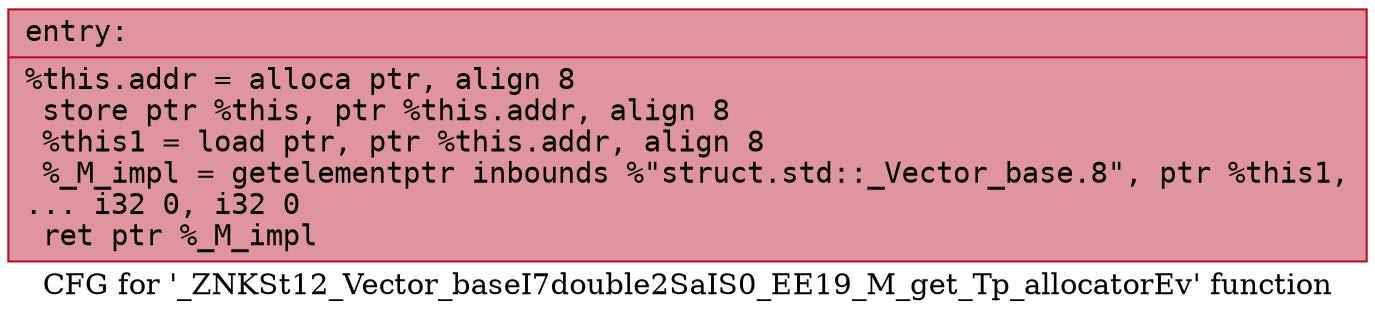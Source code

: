 digraph "CFG for '_ZNKSt12_Vector_baseI7double2SaIS0_EE19_M_get_Tp_allocatorEv' function" {
	label="CFG for '_ZNKSt12_Vector_baseI7double2SaIS0_EE19_M_get_Tp_allocatorEv' function";

	Node0x5579924fcd10 [shape=record,color="#b70d28ff", style=filled, fillcolor="#b70d2870" fontname="Courier",label="{entry:\l|  %this.addr = alloca ptr, align 8\l  store ptr %this, ptr %this.addr, align 8\l  %this1 = load ptr, ptr %this.addr, align 8\l  %_M_impl = getelementptr inbounds %\"struct.std::_Vector_base.8\", ptr %this1,\l... i32 0, i32 0\l  ret ptr %_M_impl\l}"];
}
